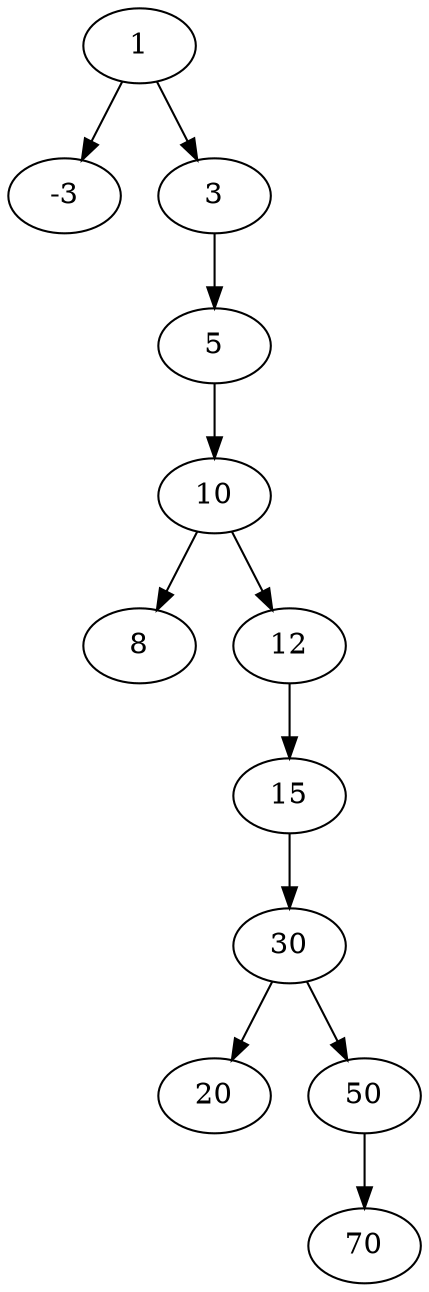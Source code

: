 digraph BST {
1 -> -3;
1 -> 3;
3 -> 5;
5 -> 10;
10 -> 8;
10 -> 12;
12 -> 15;
15 -> 30;
30 -> 20;
30 -> 50;
50 -> 70;
}
